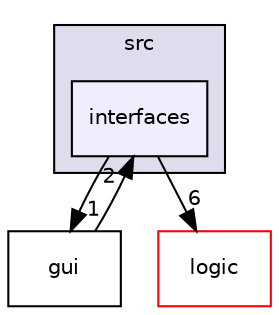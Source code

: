 digraph "src/interfaces" {
  compound=true
  node [ fontsize="10", fontname="Helvetica"];
  edge [ labelfontsize="10", labelfontname="Helvetica"];
  subgraph clusterdir_68267d1309a1af8e8297ef4c3efbcdba {
    graph [ bgcolor="#ddddee", pencolor="black", label="src" fontname="Helvetica", fontsize="10", URL="dir_68267d1309a1af8e8297ef4c3efbcdba.html"]
  dir_ee3f1a7951c308657a65f8199076c1d6 [shape=box, label="interfaces", style="filled", fillcolor="#eeeeff", pencolor="black", URL="dir_ee3f1a7951c308657a65f8199076c1d6.html"];
  }
  dir_99d0482cf009f9d97a0877749b817f19 [shape=box label="gui" URL="dir_99d0482cf009f9d97a0877749b817f19.html"];
  dir_3d2e4578fe4cc3b7fa6177047437af5b [shape=box label="logic" fillcolor="white" style="filled" color="red" URL="dir_3d2e4578fe4cc3b7fa6177047437af5b.html"];
  dir_99d0482cf009f9d97a0877749b817f19->dir_ee3f1a7951c308657a65f8199076c1d6 [headlabel="2", labeldistance=1.5 headhref="dir_000001_000002.html"];
  dir_ee3f1a7951c308657a65f8199076c1d6->dir_99d0482cf009f9d97a0877749b817f19 [headlabel="1", labeldistance=1.5 headhref="dir_000002_000001.html"];
  dir_ee3f1a7951c308657a65f8199076c1d6->dir_3d2e4578fe4cc3b7fa6177047437af5b [headlabel="6", labeldistance=1.5 headhref="dir_000002_000003.html"];
}
